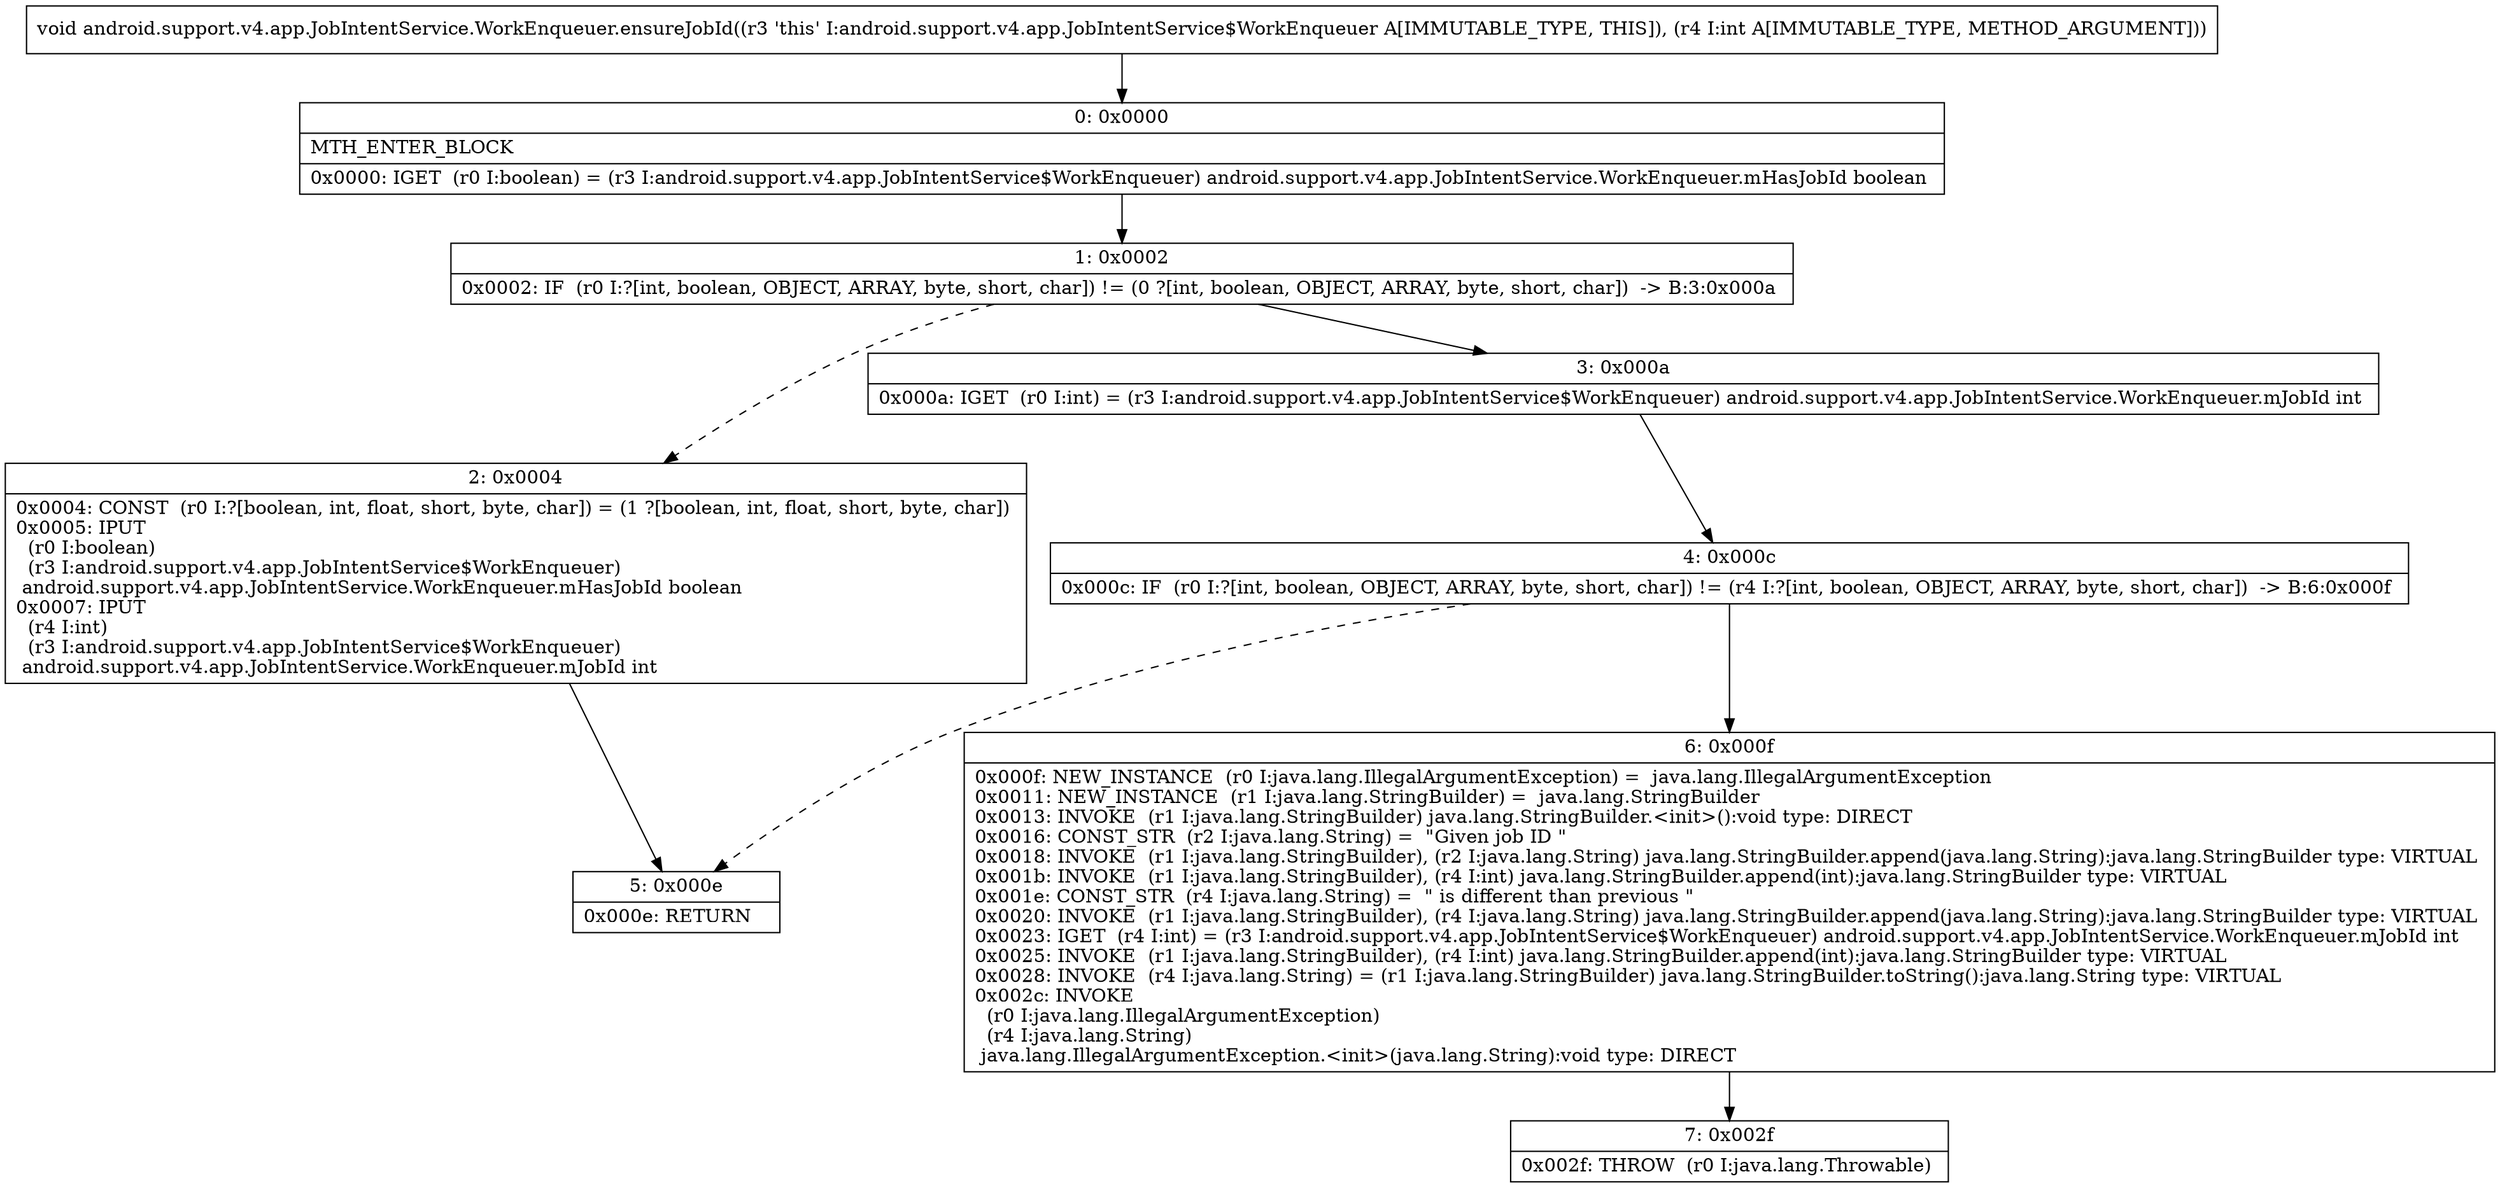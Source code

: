 digraph "CFG forandroid.support.v4.app.JobIntentService.WorkEnqueuer.ensureJobId(I)V" {
Node_0 [shape=record,label="{0\:\ 0x0000|MTH_ENTER_BLOCK\l|0x0000: IGET  (r0 I:boolean) = (r3 I:android.support.v4.app.JobIntentService$WorkEnqueuer) android.support.v4.app.JobIntentService.WorkEnqueuer.mHasJobId boolean \l}"];
Node_1 [shape=record,label="{1\:\ 0x0002|0x0002: IF  (r0 I:?[int, boolean, OBJECT, ARRAY, byte, short, char]) != (0 ?[int, boolean, OBJECT, ARRAY, byte, short, char])  \-\> B:3:0x000a \l}"];
Node_2 [shape=record,label="{2\:\ 0x0004|0x0004: CONST  (r0 I:?[boolean, int, float, short, byte, char]) = (1 ?[boolean, int, float, short, byte, char]) \l0x0005: IPUT  \l  (r0 I:boolean)\l  (r3 I:android.support.v4.app.JobIntentService$WorkEnqueuer)\l android.support.v4.app.JobIntentService.WorkEnqueuer.mHasJobId boolean \l0x0007: IPUT  \l  (r4 I:int)\l  (r3 I:android.support.v4.app.JobIntentService$WorkEnqueuer)\l android.support.v4.app.JobIntentService.WorkEnqueuer.mJobId int \l}"];
Node_3 [shape=record,label="{3\:\ 0x000a|0x000a: IGET  (r0 I:int) = (r3 I:android.support.v4.app.JobIntentService$WorkEnqueuer) android.support.v4.app.JobIntentService.WorkEnqueuer.mJobId int \l}"];
Node_4 [shape=record,label="{4\:\ 0x000c|0x000c: IF  (r0 I:?[int, boolean, OBJECT, ARRAY, byte, short, char]) != (r4 I:?[int, boolean, OBJECT, ARRAY, byte, short, char])  \-\> B:6:0x000f \l}"];
Node_5 [shape=record,label="{5\:\ 0x000e|0x000e: RETURN   \l}"];
Node_6 [shape=record,label="{6\:\ 0x000f|0x000f: NEW_INSTANCE  (r0 I:java.lang.IllegalArgumentException) =  java.lang.IllegalArgumentException \l0x0011: NEW_INSTANCE  (r1 I:java.lang.StringBuilder) =  java.lang.StringBuilder \l0x0013: INVOKE  (r1 I:java.lang.StringBuilder) java.lang.StringBuilder.\<init\>():void type: DIRECT \l0x0016: CONST_STR  (r2 I:java.lang.String) =  \"Given job ID \" \l0x0018: INVOKE  (r1 I:java.lang.StringBuilder), (r2 I:java.lang.String) java.lang.StringBuilder.append(java.lang.String):java.lang.StringBuilder type: VIRTUAL \l0x001b: INVOKE  (r1 I:java.lang.StringBuilder), (r4 I:int) java.lang.StringBuilder.append(int):java.lang.StringBuilder type: VIRTUAL \l0x001e: CONST_STR  (r4 I:java.lang.String) =  \" is different than previous \" \l0x0020: INVOKE  (r1 I:java.lang.StringBuilder), (r4 I:java.lang.String) java.lang.StringBuilder.append(java.lang.String):java.lang.StringBuilder type: VIRTUAL \l0x0023: IGET  (r4 I:int) = (r3 I:android.support.v4.app.JobIntentService$WorkEnqueuer) android.support.v4.app.JobIntentService.WorkEnqueuer.mJobId int \l0x0025: INVOKE  (r1 I:java.lang.StringBuilder), (r4 I:int) java.lang.StringBuilder.append(int):java.lang.StringBuilder type: VIRTUAL \l0x0028: INVOKE  (r4 I:java.lang.String) = (r1 I:java.lang.StringBuilder) java.lang.StringBuilder.toString():java.lang.String type: VIRTUAL \l0x002c: INVOKE  \l  (r0 I:java.lang.IllegalArgumentException)\l  (r4 I:java.lang.String)\l java.lang.IllegalArgumentException.\<init\>(java.lang.String):void type: DIRECT \l}"];
Node_7 [shape=record,label="{7\:\ 0x002f|0x002f: THROW  (r0 I:java.lang.Throwable) \l}"];
MethodNode[shape=record,label="{void android.support.v4.app.JobIntentService.WorkEnqueuer.ensureJobId((r3 'this' I:android.support.v4.app.JobIntentService$WorkEnqueuer A[IMMUTABLE_TYPE, THIS]), (r4 I:int A[IMMUTABLE_TYPE, METHOD_ARGUMENT])) }"];
MethodNode -> Node_0;
Node_0 -> Node_1;
Node_1 -> Node_2[style=dashed];
Node_1 -> Node_3;
Node_2 -> Node_5;
Node_3 -> Node_4;
Node_4 -> Node_5[style=dashed];
Node_4 -> Node_6;
Node_6 -> Node_7;
}

